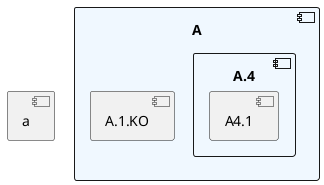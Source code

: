 {
  "sha1": "ed3r2aedom2eucmred54r04nnmu52se",
  "insertion": {
    "when": "2024-06-01T09:03:04.264Z",
    "url": "https://forum.plantuml.net/11491/backgroundcolor-transparent-doesnt-empty-group-deployement?show=11491#q11491",
    "user": "plantuml@gmail.com"
  }
}
@startuml
skinparam BackgroundColor transparent

component A #aliceblue {
   component "A.1.KO" {
   }
   
   component A.4 {
      [A4.1]
   }
}
[a]
@enduml

